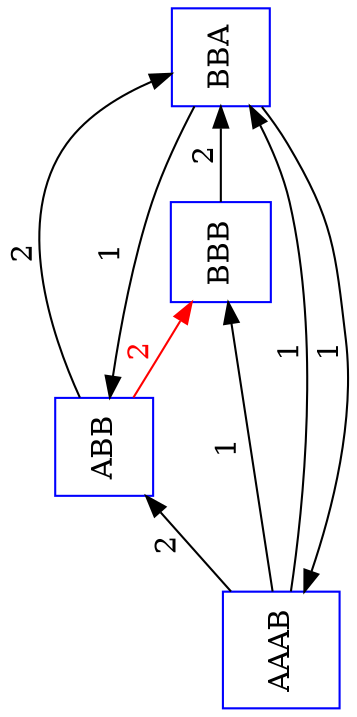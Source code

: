  digraph t12_gr4 {
 rankdir=LR;
 orientation=landscape;
 size = 10;

2   [shape="square",label="AAAB",color="blue",pos="0,2!"];
3   [shape="square",label="ABB",color="blue",pos="2,2!"];
4   [shape="square",label="BBA",color="blue",pos="2,0!"];
5   [shape="square",label="BBB",color="blue",pos="0,0!"];

2 -> 3 [label="2"];
2 -> 4 [label="1"];
2 -> 5 [label="1"];
3 -> 4 [label="2"];
3 -> 5 [fontcolor="red",label="2",color="red"];
4 -> 2 [label="1"];
4 -> 3 [label="1"];
5 -> 4 [label="2"];

 }



